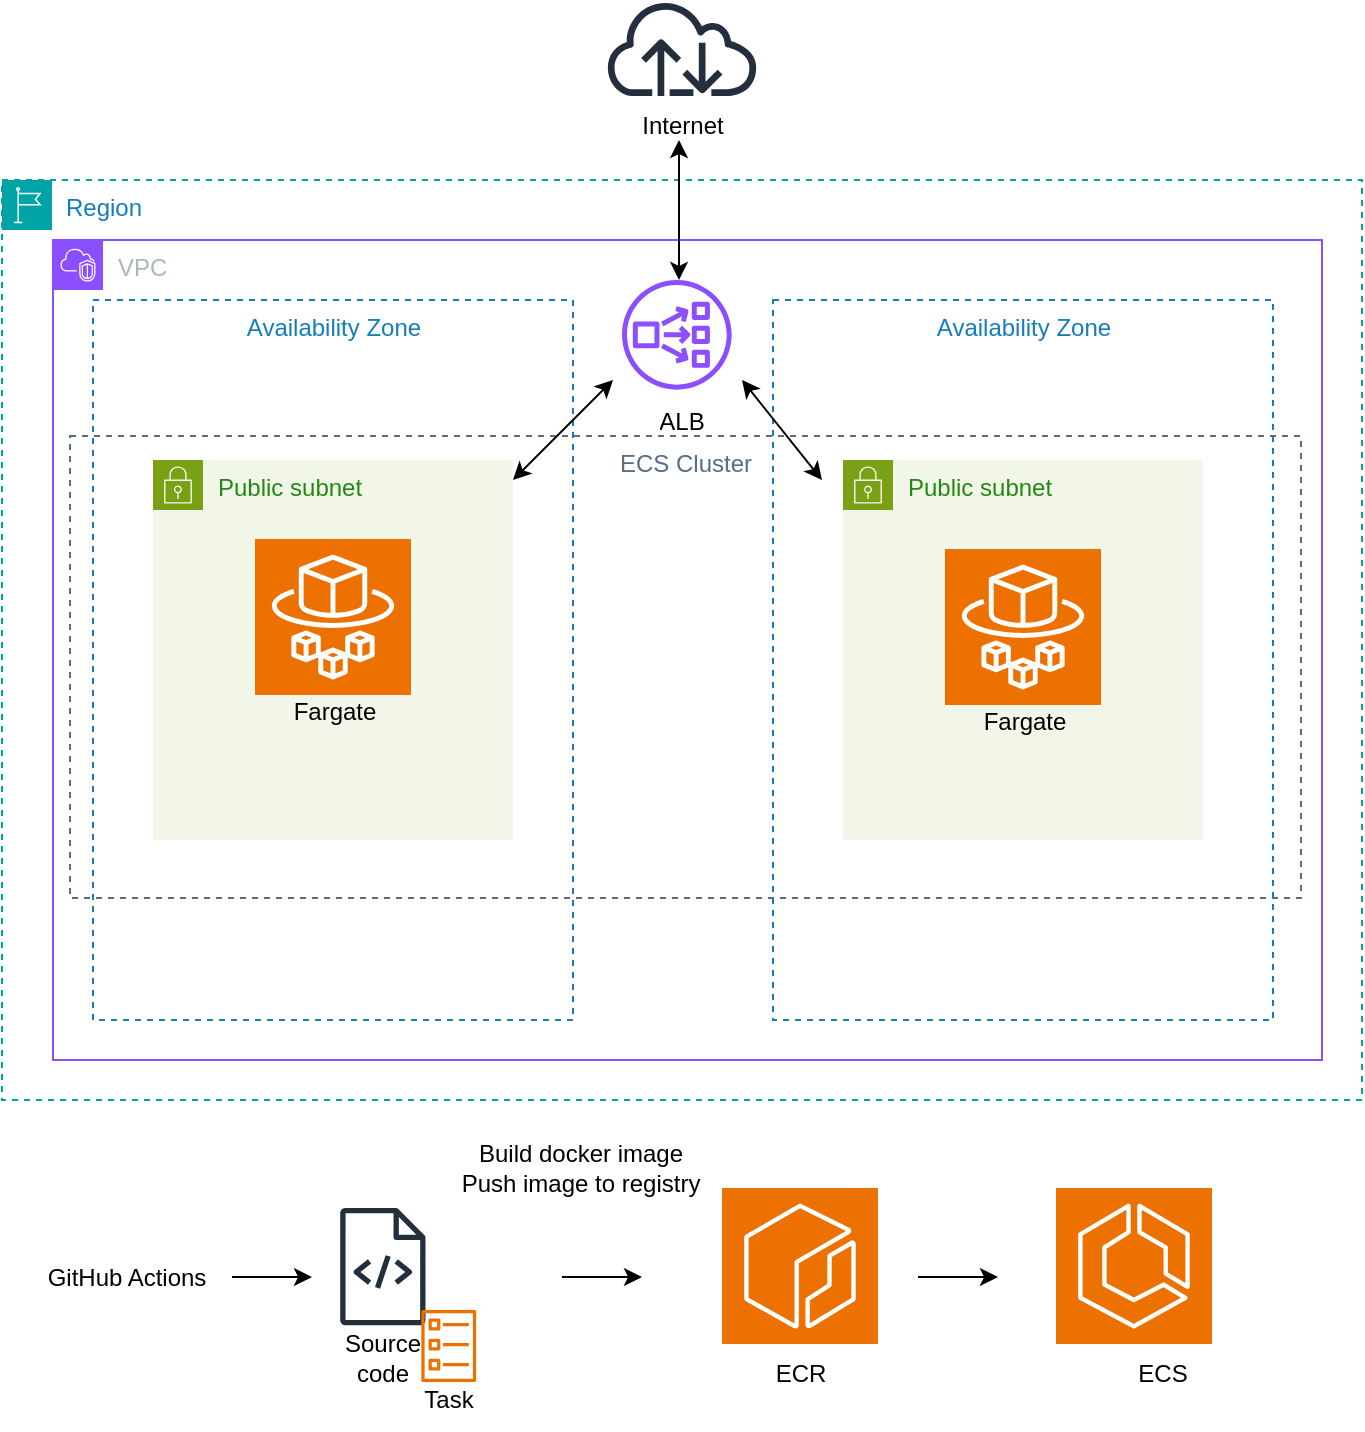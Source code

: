<mxfile version="26.2.14">
  <diagram id="Ht1M8jgEwFfnCIfOTk4-" name="Page-1">
    <mxGraphModel dx="1005" dy="1964" grid="1" gridSize="10" guides="1" tooltips="1" connect="1" arrows="1" fold="1" page="1" pageScale="1" pageWidth="1169" pageHeight="827" math="0" shadow="0">
      <root>
        <mxCell id="0" />
        <mxCell id="1" parent="0" />
        <mxCell id="FZdxopGPPYi9tdompR-e-6" value="Region" style="points=[[0,0],[0.25,0],[0.5,0],[0.75,0],[1,0],[1,0.25],[1,0.5],[1,0.75],[1,1],[0.75,1],[0.5,1],[0.25,1],[0,1],[0,0.75],[0,0.5],[0,0.25]];outlineConnect=0;gradientColor=none;html=1;whiteSpace=wrap;fontSize=12;fontStyle=0;container=1;pointerEvents=0;collapsible=0;recursiveResize=0;shape=mxgraph.aws4.group;grIcon=mxgraph.aws4.group_region;strokeColor=#00A4A6;fillColor=none;verticalAlign=top;align=left;spacingLeft=30;fontColor=#147EBA;dashed=1;" vertex="1" parent="1">
          <mxGeometry x="390" y="-60" width="680" height="460" as="geometry" />
        </mxCell>
        <mxCell id="FZdxopGPPYi9tdompR-e-12" value="VPC" style="points=[[0,0],[0.25,0],[0.5,0],[0.75,0],[1,0],[1,0.25],[1,0.5],[1,0.75],[1,1],[0.75,1],[0.5,1],[0.25,1],[0,1],[0,0.75],[0,0.5],[0,0.25]];outlineConnect=0;gradientColor=none;html=1;whiteSpace=wrap;fontSize=12;fontStyle=0;container=1;pointerEvents=0;collapsible=0;recursiveResize=0;shape=mxgraph.aws4.group;grIcon=mxgraph.aws4.group_vpc2;strokeColor=#8C4FFF;fillColor=none;verticalAlign=top;align=left;spacingLeft=30;fontColor=#AAB7B8;dashed=0;" vertex="1" parent="FZdxopGPPYi9tdompR-e-6">
          <mxGeometry x="25.5" y="30" width="634.5" height="410" as="geometry" />
        </mxCell>
        <mxCell id="FZdxopGPPYi9tdompR-e-14" value="Availability Zone" style="fillColor=none;strokeColor=#147EBA;dashed=1;verticalAlign=top;fontStyle=0;fontColor=#147EBA;whiteSpace=wrap;html=1;" vertex="1" parent="FZdxopGPPYi9tdompR-e-12">
          <mxGeometry x="360" y="30" width="250" height="360" as="geometry" />
        </mxCell>
        <mxCell id="FZdxopGPPYi9tdompR-e-15" value="Availability Zone" style="fillColor=none;strokeColor=#147EBA;dashed=1;verticalAlign=top;fontStyle=0;fontColor=#147EBA;whiteSpace=wrap;html=1;" vertex="1" parent="FZdxopGPPYi9tdompR-e-12">
          <mxGeometry x="20" y="30" width="240" height="360" as="geometry" />
        </mxCell>
        <mxCell id="FZdxopGPPYi9tdompR-e-8" value="Public subnet" style="points=[[0,0],[0.25,0],[0.5,0],[0.75,0],[1,0],[1,0.25],[1,0.5],[1,0.75],[1,1],[0.75,1],[0.5,1],[0.25,1],[0,1],[0,0.75],[0,0.5],[0,0.25]];outlineConnect=0;gradientColor=none;html=1;whiteSpace=wrap;fontSize=12;fontStyle=0;container=1;pointerEvents=0;collapsible=0;recursiveResize=0;shape=mxgraph.aws4.group;grIcon=mxgraph.aws4.group_security_group;grStroke=0;strokeColor=#7AA116;fillColor=#F2F6E8;verticalAlign=top;align=left;spacingLeft=30;fontColor=#248814;dashed=0;" vertex="1" parent="FZdxopGPPYi9tdompR-e-12">
          <mxGeometry x="50" y="110" width="180" height="190" as="geometry" />
        </mxCell>
        <mxCell id="FZdxopGPPYi9tdompR-e-24" value="" style="group" vertex="1" connectable="0" parent="FZdxopGPPYi9tdompR-e-8">
          <mxGeometry x="51" y="39.5" width="78" height="101" as="geometry" />
        </mxCell>
        <mxCell id="FZdxopGPPYi9tdompR-e-1" value="" style="sketch=0;points=[[0,0,0],[0.25,0,0],[0.5,0,0],[0.75,0,0],[1,0,0],[0,1,0],[0.25,1,0],[0.5,1,0],[0.75,1,0],[1,1,0],[0,0.25,0],[0,0.5,0],[0,0.75,0],[1,0.25,0],[1,0.5,0],[1,0.75,0]];outlineConnect=0;fontColor=#232F3E;fillColor=#ED7100;strokeColor=#ffffff;dashed=0;verticalLabelPosition=bottom;verticalAlign=top;align=center;html=1;fontSize=12;fontStyle=0;aspect=fixed;shape=mxgraph.aws4.resourceIcon;resIcon=mxgraph.aws4.fargate;" vertex="1" parent="FZdxopGPPYi9tdompR-e-24">
          <mxGeometry width="78" height="78" as="geometry" />
        </mxCell>
        <mxCell id="FZdxopGPPYi9tdompR-e-23" value="Fargate" style="text;html=1;align=center;verticalAlign=middle;resizable=0;points=[];autosize=1;strokeColor=none;fillColor=none;" vertex="1" parent="FZdxopGPPYi9tdompR-e-24">
          <mxGeometry x="9" y="71" width="60" height="30" as="geometry" />
        </mxCell>
        <mxCell id="FZdxopGPPYi9tdompR-e-16" value="Public subnet" style="points=[[0,0],[0.25,0],[0.5,0],[0.75,0],[1,0],[1,0.25],[1,0.5],[1,0.75],[1,1],[0.75,1],[0.5,1],[0.25,1],[0,1],[0,0.75],[0,0.5],[0,0.25]];outlineConnect=0;gradientColor=none;html=1;whiteSpace=wrap;fontSize=12;fontStyle=0;container=1;pointerEvents=0;collapsible=0;recursiveResize=0;shape=mxgraph.aws4.group;grIcon=mxgraph.aws4.group_security_group;grStroke=0;strokeColor=#7AA116;fillColor=#F2F6E8;verticalAlign=top;align=left;spacingLeft=30;fontColor=#248814;dashed=0;" vertex="1" parent="FZdxopGPPYi9tdompR-e-12">
          <mxGeometry x="395" y="110" width="180" height="190" as="geometry" />
        </mxCell>
        <mxCell id="FZdxopGPPYi9tdompR-e-29" value="" style="group" vertex="1" connectable="0" parent="FZdxopGPPYi9tdompR-e-16">
          <mxGeometry x="51" y="44.5" width="78" height="101" as="geometry" />
        </mxCell>
        <mxCell id="FZdxopGPPYi9tdompR-e-30" value="" style="sketch=0;points=[[0,0,0],[0.25,0,0],[0.5,0,0],[0.75,0,0],[1,0,0],[0,1,0],[0.25,1,0],[0.5,1,0],[0.75,1,0],[1,1,0],[0,0.25,0],[0,0.5,0],[0,0.75,0],[1,0.25,0],[1,0.5,0],[1,0.75,0]];outlineConnect=0;fontColor=#232F3E;fillColor=#ED7100;strokeColor=#ffffff;dashed=0;verticalLabelPosition=bottom;verticalAlign=top;align=center;html=1;fontSize=12;fontStyle=0;aspect=fixed;shape=mxgraph.aws4.resourceIcon;resIcon=mxgraph.aws4.fargate;" vertex="1" parent="FZdxopGPPYi9tdompR-e-29">
          <mxGeometry width="78" height="78" as="geometry" />
        </mxCell>
        <mxCell id="FZdxopGPPYi9tdompR-e-31" value="Fargate" style="text;html=1;align=center;verticalAlign=middle;resizable=0;points=[];autosize=1;strokeColor=none;fillColor=none;" vertex="1" parent="FZdxopGPPYi9tdompR-e-29">
          <mxGeometry x="9" y="71" width="60" height="30" as="geometry" />
        </mxCell>
        <mxCell id="FZdxopGPPYi9tdompR-e-32" value="" style="group" vertex="1" connectable="0" parent="FZdxopGPPYi9tdompR-e-12">
          <mxGeometry x="284.5" y="20" width="60" height="79" as="geometry" />
        </mxCell>
        <mxCell id="FZdxopGPPYi9tdompR-e-11" value="" style="sketch=0;outlineConnect=0;fontColor=#232F3E;gradientColor=none;fillColor=#8C4FFF;strokeColor=none;dashed=0;verticalLabelPosition=bottom;verticalAlign=top;align=center;html=1;fontSize=12;fontStyle=0;aspect=fixed;pointerEvents=1;shape=mxgraph.aws4.network_load_balancer;" vertex="1" parent="FZdxopGPPYi9tdompR-e-32">
          <mxGeometry width="54.844" height="54.844" as="geometry" />
        </mxCell>
        <UserObject label="ALB" placeholders="1" name="Variable" id="FZdxopGPPYi9tdompR-e-17">
          <mxCell style="text;html=1;strokeColor=none;fillColor=none;align=center;verticalAlign=middle;whiteSpace=wrap;overflow=hidden;" vertex="1" parent="FZdxopGPPYi9tdompR-e-32">
            <mxGeometry y="61" width="60" height="18" as="geometry" />
          </mxCell>
        </UserObject>
        <mxCell id="FZdxopGPPYi9tdompR-e-52" value="ECS Cluster" style="fillColor=none;strokeColor=#5A6C86;dashed=1;verticalAlign=top;fontStyle=0;fontColor=#5A6C86;whiteSpace=wrap;html=1;align=center;" vertex="1" parent="FZdxopGPPYi9tdompR-e-12">
          <mxGeometry x="8.5" y="98" width="615.5" height="231" as="geometry" />
        </mxCell>
        <mxCell id="FZdxopGPPYi9tdompR-e-56" value="" style="endArrow=classic;startArrow=classic;html=1;rounded=0;" edge="1" parent="FZdxopGPPYi9tdompR-e-12">
          <mxGeometry width="50" height="50" relative="1" as="geometry">
            <mxPoint x="230" y="120" as="sourcePoint" />
            <mxPoint x="280" y="70" as="targetPoint" />
          </mxGeometry>
        </mxCell>
        <mxCell id="FZdxopGPPYi9tdompR-e-58" value="" style="endArrow=classic;startArrow=classic;html=1;rounded=0;" edge="1" parent="FZdxopGPPYi9tdompR-e-12">
          <mxGeometry width="50" height="50" relative="1" as="geometry">
            <mxPoint x="384.5" y="120" as="sourcePoint" />
            <mxPoint x="344.5" y="70" as="targetPoint" />
          </mxGeometry>
        </mxCell>
        <mxCell id="FZdxopGPPYi9tdompR-e-20" value="" style="group" vertex="1" connectable="0" parent="1">
          <mxGeometry x="930" y="444" width="78" height="108" as="geometry" />
        </mxCell>
        <mxCell id="FZdxopGPPYi9tdompR-e-2" value="" style="sketch=0;points=[[0,0,0],[0.25,0,0],[0.5,0,0],[0.75,0,0],[1,0,0],[0,1,0],[0.25,1,0],[0.5,1,0],[0.75,1,0],[1,1,0],[0,0.25,0],[0,0.5,0],[0,0.75,0],[1,0.25,0],[1,0.5,0],[1,0.75,0]];outlineConnect=0;fontColor=#232F3E;fillColor=#ED7100;strokeColor=#ffffff;dashed=0;verticalLabelPosition=bottom;verticalAlign=top;align=center;html=1;fontSize=12;fontStyle=0;aspect=fixed;shape=mxgraph.aws4.resourceIcon;resIcon=mxgraph.aws4.ecs;" vertex="1" parent="FZdxopGPPYi9tdompR-e-20">
          <mxGeometry x="-13" width="78" height="78" as="geometry" />
        </mxCell>
        <mxCell id="FZdxopGPPYi9tdompR-e-19" value="ECS" style="text;html=1;align=center;verticalAlign=middle;resizable=0;points=[];autosize=1;strokeColor=none;fillColor=none;" vertex="1" parent="FZdxopGPPYi9tdompR-e-20">
          <mxGeometry x="15" y="78" width="50" height="30" as="geometry" />
        </mxCell>
        <mxCell id="FZdxopGPPYi9tdompR-e-22" value="" style="group" vertex="1" connectable="0" parent="1">
          <mxGeometry x="750" y="444" width="78" height="108" as="geometry" />
        </mxCell>
        <mxCell id="FZdxopGPPYi9tdompR-e-3" value="" style="sketch=0;points=[[0,0,0],[0.25,0,0],[0.5,0,0],[0.75,0,0],[1,0,0],[0,1,0],[0.25,1,0],[0.5,1,0],[0.75,1,0],[1,1,0],[0,0.25,0],[0,0.5,0],[0,0.75,0],[1,0.25,0],[1,0.5,0],[1,0.75,0]];outlineConnect=0;fontColor=#232F3E;fillColor=#ED7100;strokeColor=#ffffff;dashed=0;verticalLabelPosition=bottom;verticalAlign=top;align=center;html=1;fontSize=12;fontStyle=0;aspect=fixed;shape=mxgraph.aws4.resourceIcon;resIcon=mxgraph.aws4.ecr;" vertex="1" parent="FZdxopGPPYi9tdompR-e-22">
          <mxGeometry width="78" height="78" as="geometry" />
        </mxCell>
        <mxCell id="FZdxopGPPYi9tdompR-e-21" value="ECR" style="text;html=1;align=center;verticalAlign=middle;resizable=0;points=[];autosize=1;strokeColor=none;fillColor=none;" vertex="1" parent="FZdxopGPPYi9tdompR-e-22">
          <mxGeometry x="14" y="78" width="50" height="30" as="geometry" />
        </mxCell>
        <mxCell id="FZdxopGPPYi9tdompR-e-36" value="" style="sketch=0;outlineConnect=0;fontColor=#232F3E;gradientColor=none;fillColor=#232F3D;strokeColor=none;dashed=0;verticalLabelPosition=bottom;verticalAlign=top;align=center;html=1;fontSize=12;fontStyle=0;aspect=fixed;pointerEvents=1;shape=mxgraph.aws4.internet;" vertex="1" parent="1">
          <mxGeometry x="691" y="-150" width="78" height="48" as="geometry" />
        </mxCell>
        <mxCell id="FZdxopGPPYi9tdompR-e-37" value="Internet" style="text;html=1;align=center;verticalAlign=middle;resizable=0;points=[];autosize=1;strokeColor=none;fillColor=none;" vertex="1" parent="1">
          <mxGeometry x="700" y="-102" width="60" height="30" as="geometry" />
        </mxCell>
        <mxCell id="FZdxopGPPYi9tdompR-e-42" value="" style="group" vertex="1" connectable="0" parent="1">
          <mxGeometry x="550" y="454" width="60" height="94.63" as="geometry" />
        </mxCell>
        <mxCell id="FZdxopGPPYi9tdompR-e-40" value="" style="sketch=0;outlineConnect=0;fontColor=#232F3E;gradientColor=none;fillColor=#232F3D;strokeColor=none;dashed=0;verticalLabelPosition=bottom;verticalAlign=top;align=center;html=1;fontSize=12;fontStyle=0;aspect=fixed;pointerEvents=1;shape=mxgraph.aws4.source_code;" vertex="1" parent="FZdxopGPPYi9tdompR-e-42">
          <mxGeometry x="9" width="42.85" height="58.63" as="geometry" />
        </mxCell>
        <mxCell id="FZdxopGPPYi9tdompR-e-41" value="Source&lt;div&gt;code&lt;/div&gt;" style="text;html=1;align=center;verticalAlign=middle;resizable=0;points=[];autosize=1;strokeColor=none;fillColor=none;" vertex="1" parent="FZdxopGPPYi9tdompR-e-42">
          <mxGeometry y="54.63" width="60" height="40" as="geometry" />
        </mxCell>
        <mxCell id="FZdxopGPPYi9tdompR-e-43" value="GitHub Actions" style="text;html=1;align=center;verticalAlign=middle;resizable=0;points=[];autosize=1;strokeColor=none;fillColor=none;" vertex="1" parent="1">
          <mxGeometry x="402" y="474" width="100" height="30" as="geometry" />
        </mxCell>
        <mxCell id="FZdxopGPPYi9tdompR-e-44" value="" style="endArrow=classic;html=1;rounded=0;" edge="1" parent="1">
          <mxGeometry width="50" height="50" relative="1" as="geometry">
            <mxPoint x="505" y="488.5" as="sourcePoint" />
            <mxPoint x="545" y="488.5" as="targetPoint" />
            <Array as="points">
              <mxPoint x="525" y="488.5" />
            </Array>
          </mxGeometry>
        </mxCell>
        <mxCell id="FZdxopGPPYi9tdompR-e-45" value="" style="endArrow=classic;html=1;rounded=0;" edge="1" parent="1">
          <mxGeometry width="50" height="50" relative="1" as="geometry">
            <mxPoint x="670" y="488.5" as="sourcePoint" />
            <mxPoint x="710" y="488.5" as="targetPoint" />
            <Array as="points">
              <mxPoint x="690" y="488.5" />
            </Array>
          </mxGeometry>
        </mxCell>
        <mxCell id="FZdxopGPPYi9tdompR-e-46" value="Build docker image&lt;div&gt;Push image to registry&lt;/div&gt;" style="text;html=1;align=center;verticalAlign=middle;resizable=0;points=[];autosize=1;strokeColor=none;fillColor=none;" vertex="1" parent="1">
          <mxGeometry x="609" y="414" width="140" height="40" as="geometry" />
        </mxCell>
        <mxCell id="FZdxopGPPYi9tdompR-e-47" value="" style="endArrow=classic;html=1;rounded=0;" edge="1" parent="1">
          <mxGeometry width="50" height="50" relative="1" as="geometry">
            <mxPoint x="848" y="488.5" as="sourcePoint" />
            <mxPoint x="888" y="488.5" as="targetPoint" />
            <Array as="points">
              <mxPoint x="868" y="488.5" />
            </Array>
          </mxGeometry>
        </mxCell>
        <mxCell id="FZdxopGPPYi9tdompR-e-49" value="" style="group" vertex="1" connectable="0" parent="1">
          <mxGeometry x="588.38" y="505" width="50" height="60" as="geometry" />
        </mxCell>
        <mxCell id="FZdxopGPPYi9tdompR-e-4" value="" style="sketch=0;outlineConnect=0;fontColor=#232F3E;gradientColor=none;fillColor=#ED7100;strokeColor=none;dashed=0;verticalLabelPosition=bottom;verticalAlign=top;align=center;html=1;fontSize=12;fontStyle=0;aspect=fixed;pointerEvents=1;shape=mxgraph.aws4.ecs_task;" vertex="1" parent="FZdxopGPPYi9tdompR-e-49">
          <mxGeometry x="11.12" width="27.75" height="36" as="geometry" />
        </mxCell>
        <mxCell id="FZdxopGPPYi9tdompR-e-27" value="Task" style="text;html=1;align=center;verticalAlign=middle;resizable=0;points=[];autosize=1;strokeColor=none;fillColor=none;" vertex="1" parent="FZdxopGPPYi9tdompR-e-49">
          <mxGeometry y="30" width="50" height="30" as="geometry" />
        </mxCell>
        <mxCell id="FZdxopGPPYi9tdompR-e-59" value="" style="endArrow=classic;startArrow=classic;html=1;rounded=0;" edge="1" parent="1">
          <mxGeometry width="50" height="50" relative="1" as="geometry">
            <mxPoint x="728.5" y="-10" as="sourcePoint" />
            <mxPoint x="728.5" y="-80" as="targetPoint" />
          </mxGeometry>
        </mxCell>
      </root>
    </mxGraphModel>
  </diagram>
</mxfile>
